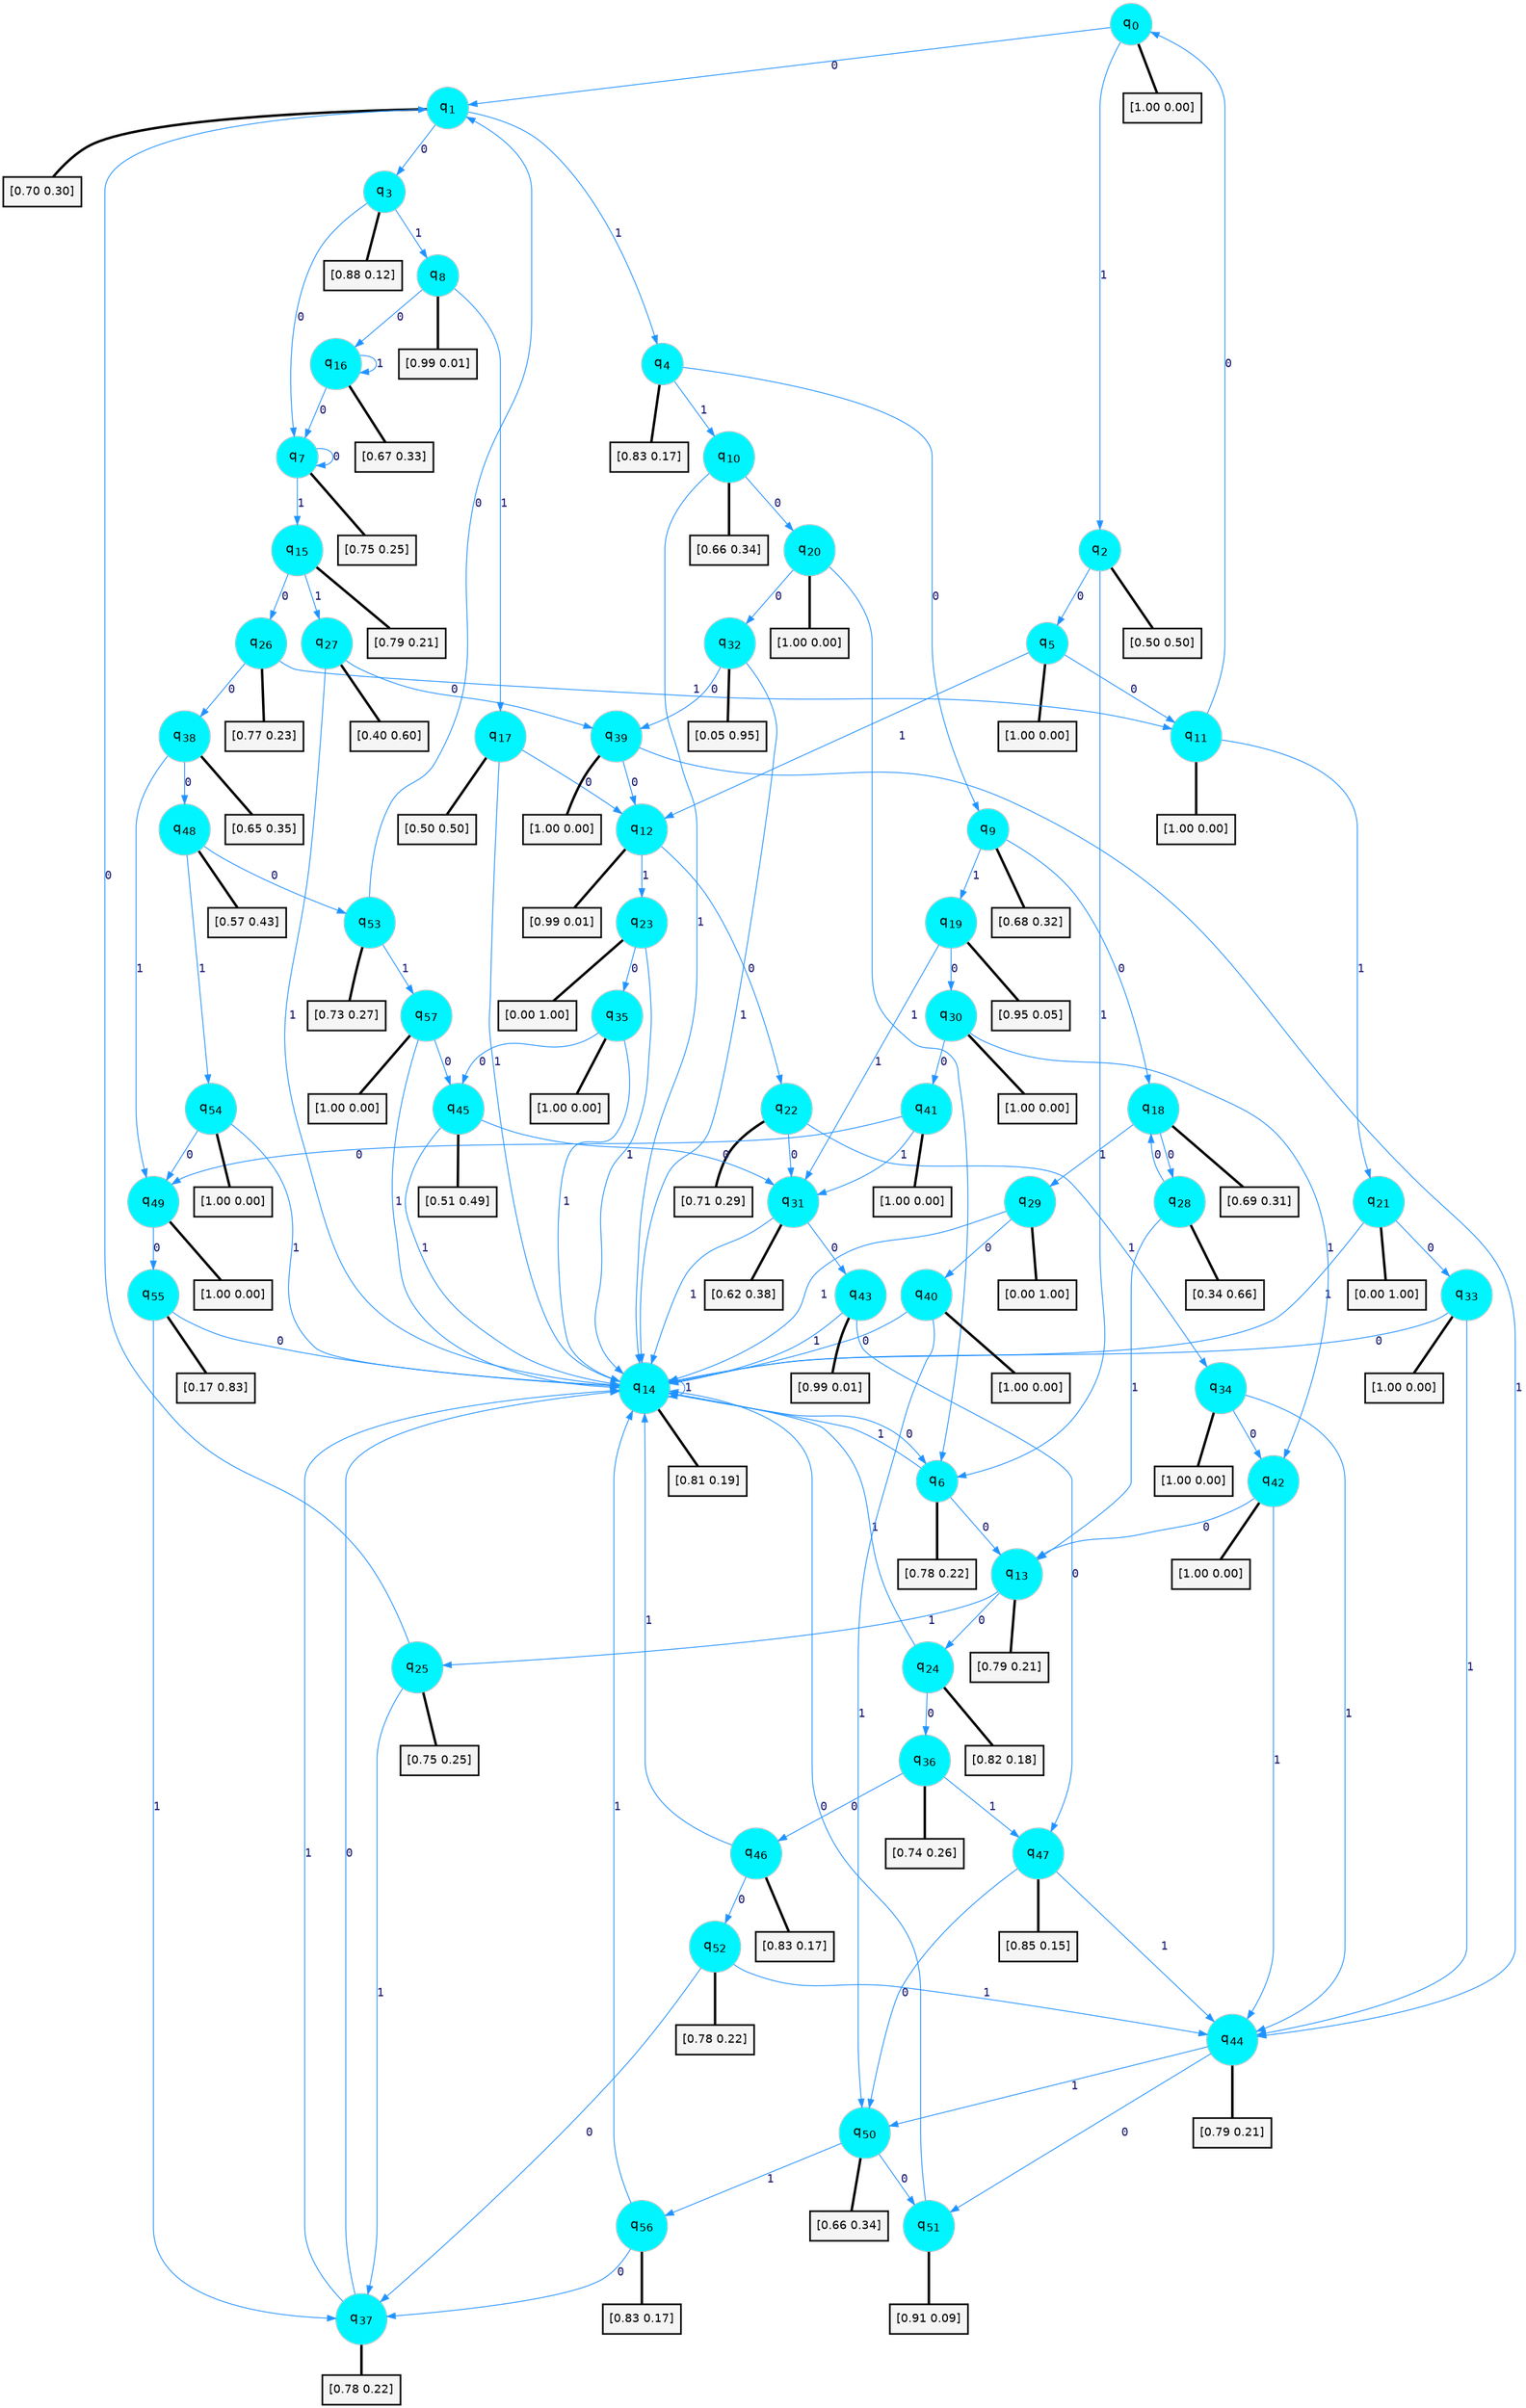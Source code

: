 digraph G {
graph [
bgcolor=transparent, dpi=300, rankdir=TD, size="40,25"];
node [
color=gray, fillcolor=turquoise1, fontcolor=black, fontname=Helvetica, fontsize=16, fontweight=bold, shape=circle, style=filled];
edge [
arrowsize=1, color=dodgerblue1, fontcolor=midnightblue, fontname=courier, fontweight=bold, penwidth=1, style=solid, weight=20];
0[label=<q<SUB>0</SUB>>];
1[label=<q<SUB>1</SUB>>];
2[label=<q<SUB>2</SUB>>];
3[label=<q<SUB>3</SUB>>];
4[label=<q<SUB>4</SUB>>];
5[label=<q<SUB>5</SUB>>];
6[label=<q<SUB>6</SUB>>];
7[label=<q<SUB>7</SUB>>];
8[label=<q<SUB>8</SUB>>];
9[label=<q<SUB>9</SUB>>];
10[label=<q<SUB>10</SUB>>];
11[label=<q<SUB>11</SUB>>];
12[label=<q<SUB>12</SUB>>];
13[label=<q<SUB>13</SUB>>];
14[label=<q<SUB>14</SUB>>];
15[label=<q<SUB>15</SUB>>];
16[label=<q<SUB>16</SUB>>];
17[label=<q<SUB>17</SUB>>];
18[label=<q<SUB>18</SUB>>];
19[label=<q<SUB>19</SUB>>];
20[label=<q<SUB>20</SUB>>];
21[label=<q<SUB>21</SUB>>];
22[label=<q<SUB>22</SUB>>];
23[label=<q<SUB>23</SUB>>];
24[label=<q<SUB>24</SUB>>];
25[label=<q<SUB>25</SUB>>];
26[label=<q<SUB>26</SUB>>];
27[label=<q<SUB>27</SUB>>];
28[label=<q<SUB>28</SUB>>];
29[label=<q<SUB>29</SUB>>];
30[label=<q<SUB>30</SUB>>];
31[label=<q<SUB>31</SUB>>];
32[label=<q<SUB>32</SUB>>];
33[label=<q<SUB>33</SUB>>];
34[label=<q<SUB>34</SUB>>];
35[label=<q<SUB>35</SUB>>];
36[label=<q<SUB>36</SUB>>];
37[label=<q<SUB>37</SUB>>];
38[label=<q<SUB>38</SUB>>];
39[label=<q<SUB>39</SUB>>];
40[label=<q<SUB>40</SUB>>];
41[label=<q<SUB>41</SUB>>];
42[label=<q<SUB>42</SUB>>];
43[label=<q<SUB>43</SUB>>];
44[label=<q<SUB>44</SUB>>];
45[label=<q<SUB>45</SUB>>];
46[label=<q<SUB>46</SUB>>];
47[label=<q<SUB>47</SUB>>];
48[label=<q<SUB>48</SUB>>];
49[label=<q<SUB>49</SUB>>];
50[label=<q<SUB>50</SUB>>];
51[label=<q<SUB>51</SUB>>];
52[label=<q<SUB>52</SUB>>];
53[label=<q<SUB>53</SUB>>];
54[label=<q<SUB>54</SUB>>];
55[label=<q<SUB>55</SUB>>];
56[label=<q<SUB>56</SUB>>];
57[label=<q<SUB>57</SUB>>];
58[label="[1.00 0.00]", shape=box,fontcolor=black, fontname=Helvetica, fontsize=14, penwidth=2, fillcolor=whitesmoke,color=black];
59[label="[0.70 0.30]", shape=box,fontcolor=black, fontname=Helvetica, fontsize=14, penwidth=2, fillcolor=whitesmoke,color=black];
60[label="[0.50 0.50]", shape=box,fontcolor=black, fontname=Helvetica, fontsize=14, penwidth=2, fillcolor=whitesmoke,color=black];
61[label="[0.88 0.12]", shape=box,fontcolor=black, fontname=Helvetica, fontsize=14, penwidth=2, fillcolor=whitesmoke,color=black];
62[label="[0.83 0.17]", shape=box,fontcolor=black, fontname=Helvetica, fontsize=14, penwidth=2, fillcolor=whitesmoke,color=black];
63[label="[1.00 0.00]", shape=box,fontcolor=black, fontname=Helvetica, fontsize=14, penwidth=2, fillcolor=whitesmoke,color=black];
64[label="[0.78 0.22]", shape=box,fontcolor=black, fontname=Helvetica, fontsize=14, penwidth=2, fillcolor=whitesmoke,color=black];
65[label="[0.75 0.25]", shape=box,fontcolor=black, fontname=Helvetica, fontsize=14, penwidth=2, fillcolor=whitesmoke,color=black];
66[label="[0.99 0.01]", shape=box,fontcolor=black, fontname=Helvetica, fontsize=14, penwidth=2, fillcolor=whitesmoke,color=black];
67[label="[0.68 0.32]", shape=box,fontcolor=black, fontname=Helvetica, fontsize=14, penwidth=2, fillcolor=whitesmoke,color=black];
68[label="[0.66 0.34]", shape=box,fontcolor=black, fontname=Helvetica, fontsize=14, penwidth=2, fillcolor=whitesmoke,color=black];
69[label="[1.00 0.00]", shape=box,fontcolor=black, fontname=Helvetica, fontsize=14, penwidth=2, fillcolor=whitesmoke,color=black];
70[label="[0.99 0.01]", shape=box,fontcolor=black, fontname=Helvetica, fontsize=14, penwidth=2, fillcolor=whitesmoke,color=black];
71[label="[0.79 0.21]", shape=box,fontcolor=black, fontname=Helvetica, fontsize=14, penwidth=2, fillcolor=whitesmoke,color=black];
72[label="[0.81 0.19]", shape=box,fontcolor=black, fontname=Helvetica, fontsize=14, penwidth=2, fillcolor=whitesmoke,color=black];
73[label="[0.79 0.21]", shape=box,fontcolor=black, fontname=Helvetica, fontsize=14, penwidth=2, fillcolor=whitesmoke,color=black];
74[label="[0.67 0.33]", shape=box,fontcolor=black, fontname=Helvetica, fontsize=14, penwidth=2, fillcolor=whitesmoke,color=black];
75[label="[0.50 0.50]", shape=box,fontcolor=black, fontname=Helvetica, fontsize=14, penwidth=2, fillcolor=whitesmoke,color=black];
76[label="[0.69 0.31]", shape=box,fontcolor=black, fontname=Helvetica, fontsize=14, penwidth=2, fillcolor=whitesmoke,color=black];
77[label="[0.95 0.05]", shape=box,fontcolor=black, fontname=Helvetica, fontsize=14, penwidth=2, fillcolor=whitesmoke,color=black];
78[label="[1.00 0.00]", shape=box,fontcolor=black, fontname=Helvetica, fontsize=14, penwidth=2, fillcolor=whitesmoke,color=black];
79[label="[0.00 1.00]", shape=box,fontcolor=black, fontname=Helvetica, fontsize=14, penwidth=2, fillcolor=whitesmoke,color=black];
80[label="[0.71 0.29]", shape=box,fontcolor=black, fontname=Helvetica, fontsize=14, penwidth=2, fillcolor=whitesmoke,color=black];
81[label="[0.00 1.00]", shape=box,fontcolor=black, fontname=Helvetica, fontsize=14, penwidth=2, fillcolor=whitesmoke,color=black];
82[label="[0.82 0.18]", shape=box,fontcolor=black, fontname=Helvetica, fontsize=14, penwidth=2, fillcolor=whitesmoke,color=black];
83[label="[0.75 0.25]", shape=box,fontcolor=black, fontname=Helvetica, fontsize=14, penwidth=2, fillcolor=whitesmoke,color=black];
84[label="[0.77 0.23]", shape=box,fontcolor=black, fontname=Helvetica, fontsize=14, penwidth=2, fillcolor=whitesmoke,color=black];
85[label="[0.40 0.60]", shape=box,fontcolor=black, fontname=Helvetica, fontsize=14, penwidth=2, fillcolor=whitesmoke,color=black];
86[label="[0.34 0.66]", shape=box,fontcolor=black, fontname=Helvetica, fontsize=14, penwidth=2, fillcolor=whitesmoke,color=black];
87[label="[0.00 1.00]", shape=box,fontcolor=black, fontname=Helvetica, fontsize=14, penwidth=2, fillcolor=whitesmoke,color=black];
88[label="[1.00 0.00]", shape=box,fontcolor=black, fontname=Helvetica, fontsize=14, penwidth=2, fillcolor=whitesmoke,color=black];
89[label="[0.62 0.38]", shape=box,fontcolor=black, fontname=Helvetica, fontsize=14, penwidth=2, fillcolor=whitesmoke,color=black];
90[label="[0.05 0.95]", shape=box,fontcolor=black, fontname=Helvetica, fontsize=14, penwidth=2, fillcolor=whitesmoke,color=black];
91[label="[1.00 0.00]", shape=box,fontcolor=black, fontname=Helvetica, fontsize=14, penwidth=2, fillcolor=whitesmoke,color=black];
92[label="[1.00 0.00]", shape=box,fontcolor=black, fontname=Helvetica, fontsize=14, penwidth=2, fillcolor=whitesmoke,color=black];
93[label="[1.00 0.00]", shape=box,fontcolor=black, fontname=Helvetica, fontsize=14, penwidth=2, fillcolor=whitesmoke,color=black];
94[label="[0.74 0.26]", shape=box,fontcolor=black, fontname=Helvetica, fontsize=14, penwidth=2, fillcolor=whitesmoke,color=black];
95[label="[0.78 0.22]", shape=box,fontcolor=black, fontname=Helvetica, fontsize=14, penwidth=2, fillcolor=whitesmoke,color=black];
96[label="[0.65 0.35]", shape=box,fontcolor=black, fontname=Helvetica, fontsize=14, penwidth=2, fillcolor=whitesmoke,color=black];
97[label="[1.00 0.00]", shape=box,fontcolor=black, fontname=Helvetica, fontsize=14, penwidth=2, fillcolor=whitesmoke,color=black];
98[label="[1.00 0.00]", shape=box,fontcolor=black, fontname=Helvetica, fontsize=14, penwidth=2, fillcolor=whitesmoke,color=black];
99[label="[1.00 0.00]", shape=box,fontcolor=black, fontname=Helvetica, fontsize=14, penwidth=2, fillcolor=whitesmoke,color=black];
100[label="[1.00 0.00]", shape=box,fontcolor=black, fontname=Helvetica, fontsize=14, penwidth=2, fillcolor=whitesmoke,color=black];
101[label="[0.99 0.01]", shape=box,fontcolor=black, fontname=Helvetica, fontsize=14, penwidth=2, fillcolor=whitesmoke,color=black];
102[label="[0.79 0.21]", shape=box,fontcolor=black, fontname=Helvetica, fontsize=14, penwidth=2, fillcolor=whitesmoke,color=black];
103[label="[0.51 0.49]", shape=box,fontcolor=black, fontname=Helvetica, fontsize=14, penwidth=2, fillcolor=whitesmoke,color=black];
104[label="[0.83 0.17]", shape=box,fontcolor=black, fontname=Helvetica, fontsize=14, penwidth=2, fillcolor=whitesmoke,color=black];
105[label="[0.85 0.15]", shape=box,fontcolor=black, fontname=Helvetica, fontsize=14, penwidth=2, fillcolor=whitesmoke,color=black];
106[label="[0.57 0.43]", shape=box,fontcolor=black, fontname=Helvetica, fontsize=14, penwidth=2, fillcolor=whitesmoke,color=black];
107[label="[1.00 0.00]", shape=box,fontcolor=black, fontname=Helvetica, fontsize=14, penwidth=2, fillcolor=whitesmoke,color=black];
108[label="[0.66 0.34]", shape=box,fontcolor=black, fontname=Helvetica, fontsize=14, penwidth=2, fillcolor=whitesmoke,color=black];
109[label="[0.91 0.09]", shape=box,fontcolor=black, fontname=Helvetica, fontsize=14, penwidth=2, fillcolor=whitesmoke,color=black];
110[label="[0.78 0.22]", shape=box,fontcolor=black, fontname=Helvetica, fontsize=14, penwidth=2, fillcolor=whitesmoke,color=black];
111[label="[0.73 0.27]", shape=box,fontcolor=black, fontname=Helvetica, fontsize=14, penwidth=2, fillcolor=whitesmoke,color=black];
112[label="[1.00 0.00]", shape=box,fontcolor=black, fontname=Helvetica, fontsize=14, penwidth=2, fillcolor=whitesmoke,color=black];
113[label="[0.17 0.83]", shape=box,fontcolor=black, fontname=Helvetica, fontsize=14, penwidth=2, fillcolor=whitesmoke,color=black];
114[label="[0.83 0.17]", shape=box,fontcolor=black, fontname=Helvetica, fontsize=14, penwidth=2, fillcolor=whitesmoke,color=black];
115[label="[1.00 0.00]", shape=box,fontcolor=black, fontname=Helvetica, fontsize=14, penwidth=2, fillcolor=whitesmoke,color=black];
0->1 [label=0];
0->2 [label=1];
0->58 [arrowhead=none, penwidth=3,color=black];
1->3 [label=0];
1->4 [label=1];
1->59 [arrowhead=none, penwidth=3,color=black];
2->5 [label=0];
2->6 [label=1];
2->60 [arrowhead=none, penwidth=3,color=black];
3->7 [label=0];
3->8 [label=1];
3->61 [arrowhead=none, penwidth=3,color=black];
4->9 [label=0];
4->10 [label=1];
4->62 [arrowhead=none, penwidth=3,color=black];
5->11 [label=0];
5->12 [label=1];
5->63 [arrowhead=none, penwidth=3,color=black];
6->13 [label=0];
6->14 [label=1];
6->64 [arrowhead=none, penwidth=3,color=black];
7->7 [label=0];
7->15 [label=1];
7->65 [arrowhead=none, penwidth=3,color=black];
8->16 [label=0];
8->17 [label=1];
8->66 [arrowhead=none, penwidth=3,color=black];
9->18 [label=0];
9->19 [label=1];
9->67 [arrowhead=none, penwidth=3,color=black];
10->20 [label=0];
10->14 [label=1];
10->68 [arrowhead=none, penwidth=3,color=black];
11->0 [label=0];
11->21 [label=1];
11->69 [arrowhead=none, penwidth=3,color=black];
12->22 [label=0];
12->23 [label=1];
12->70 [arrowhead=none, penwidth=3,color=black];
13->24 [label=0];
13->25 [label=1];
13->71 [arrowhead=none, penwidth=3,color=black];
14->6 [label=0];
14->14 [label=1];
14->72 [arrowhead=none, penwidth=3,color=black];
15->26 [label=0];
15->27 [label=1];
15->73 [arrowhead=none, penwidth=3,color=black];
16->7 [label=0];
16->16 [label=1];
16->74 [arrowhead=none, penwidth=3,color=black];
17->12 [label=0];
17->14 [label=1];
17->75 [arrowhead=none, penwidth=3,color=black];
18->28 [label=0];
18->29 [label=1];
18->76 [arrowhead=none, penwidth=3,color=black];
19->30 [label=0];
19->31 [label=1];
19->77 [arrowhead=none, penwidth=3,color=black];
20->32 [label=0];
20->6 [label=1];
20->78 [arrowhead=none, penwidth=3,color=black];
21->33 [label=0];
21->14 [label=1];
21->79 [arrowhead=none, penwidth=3,color=black];
22->31 [label=0];
22->34 [label=1];
22->80 [arrowhead=none, penwidth=3,color=black];
23->35 [label=0];
23->14 [label=1];
23->81 [arrowhead=none, penwidth=3,color=black];
24->36 [label=0];
24->14 [label=1];
24->82 [arrowhead=none, penwidth=3,color=black];
25->1 [label=0];
25->37 [label=1];
25->83 [arrowhead=none, penwidth=3,color=black];
26->38 [label=0];
26->11 [label=1];
26->84 [arrowhead=none, penwidth=3,color=black];
27->39 [label=0];
27->14 [label=1];
27->85 [arrowhead=none, penwidth=3,color=black];
28->18 [label=0];
28->13 [label=1];
28->86 [arrowhead=none, penwidth=3,color=black];
29->40 [label=0];
29->14 [label=1];
29->87 [arrowhead=none, penwidth=3,color=black];
30->41 [label=0];
30->42 [label=1];
30->88 [arrowhead=none, penwidth=3,color=black];
31->43 [label=0];
31->14 [label=1];
31->89 [arrowhead=none, penwidth=3,color=black];
32->39 [label=0];
32->14 [label=1];
32->90 [arrowhead=none, penwidth=3,color=black];
33->14 [label=0];
33->44 [label=1];
33->91 [arrowhead=none, penwidth=3,color=black];
34->42 [label=0];
34->44 [label=1];
34->92 [arrowhead=none, penwidth=3,color=black];
35->45 [label=0];
35->14 [label=1];
35->93 [arrowhead=none, penwidth=3,color=black];
36->46 [label=0];
36->47 [label=1];
36->94 [arrowhead=none, penwidth=3,color=black];
37->14 [label=0];
37->14 [label=1];
37->95 [arrowhead=none, penwidth=3,color=black];
38->48 [label=0];
38->49 [label=1];
38->96 [arrowhead=none, penwidth=3,color=black];
39->12 [label=0];
39->44 [label=1];
39->97 [arrowhead=none, penwidth=3,color=black];
40->14 [label=0];
40->50 [label=1];
40->98 [arrowhead=none, penwidth=3,color=black];
41->49 [label=0];
41->31 [label=1];
41->99 [arrowhead=none, penwidth=3,color=black];
42->13 [label=0];
42->44 [label=1];
42->100 [arrowhead=none, penwidth=3,color=black];
43->47 [label=0];
43->14 [label=1];
43->101 [arrowhead=none, penwidth=3,color=black];
44->51 [label=0];
44->50 [label=1];
44->102 [arrowhead=none, penwidth=3,color=black];
45->31 [label=0];
45->14 [label=1];
45->103 [arrowhead=none, penwidth=3,color=black];
46->52 [label=0];
46->14 [label=1];
46->104 [arrowhead=none, penwidth=3,color=black];
47->50 [label=0];
47->44 [label=1];
47->105 [arrowhead=none, penwidth=3,color=black];
48->53 [label=0];
48->54 [label=1];
48->106 [arrowhead=none, penwidth=3,color=black];
49->55 [label=0];
49->107 [arrowhead=none, penwidth=3,color=black];
50->51 [label=0];
50->56 [label=1];
50->108 [arrowhead=none, penwidth=3,color=black];
51->14 [label=0];
51->109 [arrowhead=none, penwidth=3,color=black];
52->37 [label=0];
52->44 [label=1];
52->110 [arrowhead=none, penwidth=3,color=black];
53->1 [label=0];
53->57 [label=1];
53->111 [arrowhead=none, penwidth=3,color=black];
54->49 [label=0];
54->14 [label=1];
54->112 [arrowhead=none, penwidth=3,color=black];
55->14 [label=0];
55->37 [label=1];
55->113 [arrowhead=none, penwidth=3,color=black];
56->37 [label=0];
56->14 [label=1];
56->114 [arrowhead=none, penwidth=3,color=black];
57->45 [label=0];
57->14 [label=1];
57->115 [arrowhead=none, penwidth=3,color=black];
}

